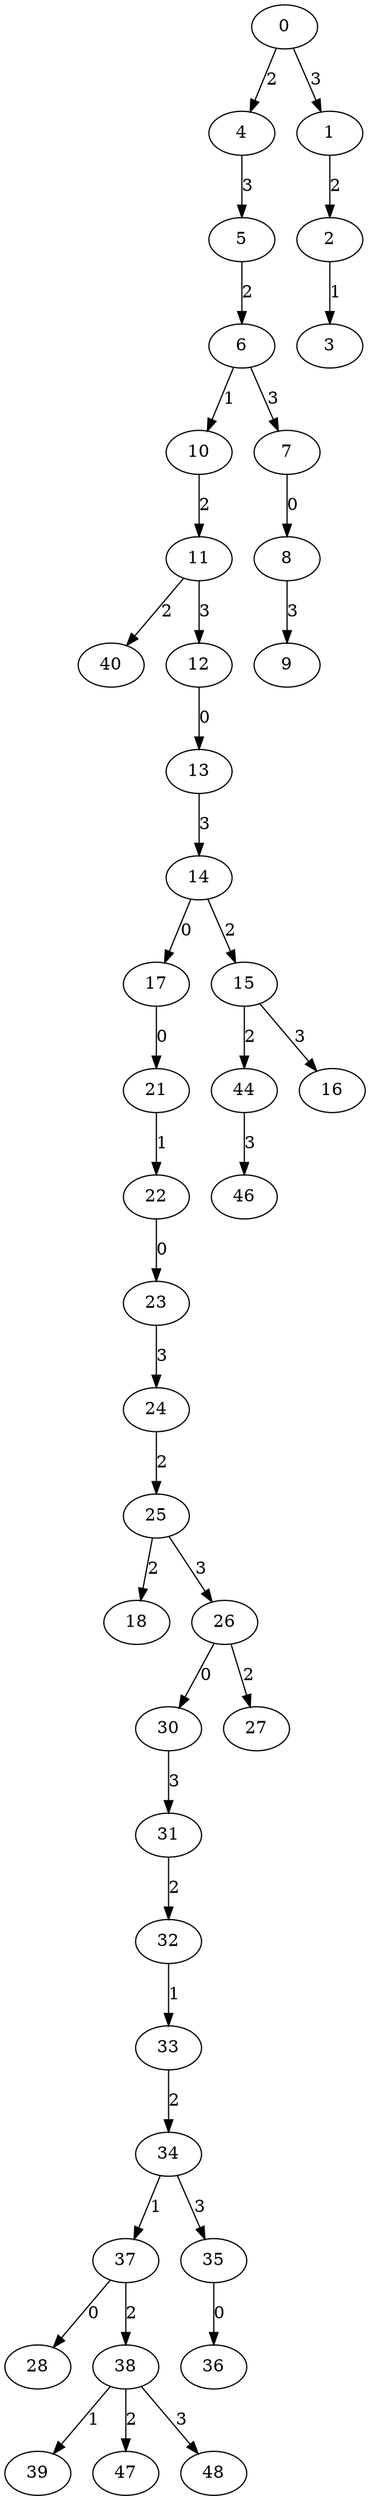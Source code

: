strict digraph tree {
rankdir=TB;
  0 [label="0"];
  4 [label="4"];
  5 [label="5"];
  6 [label="6"];
  10 [label="10"];
  11 [label="11"];
  40 [label="40"];
  12 [label="12"];
  13 [label="13"];
  14 [label="14"];
  17 [label="17"];
  21 [label="21"];
  22 [label="22"];
  23 [label="23"];
  24 [label="24"];
  25 [label="25"];
  18 [label="18"];
  26 [label="26"];
  30 [label="30"];
  31 [label="31"];
  32 [label="32"];
  33 [label="33"];
  34 [label="34"];
  37 [label="37"];
  28 [label="28"];
  38 [label="38"];
  39 [label="39"];
  47 [label="47"];
  48 [label="48"];
  38 -> 39 [label="1"];
  38 -> 47 [label="2"];
  38 -> 48 [label="3"];
  37 -> 28 [label="0"];
  37 -> 38 [label="2"];
  35 [label="35"];
  36 [label="36"];
  35 -> 36 [label="0"];
  34 -> 37 [label="1"];
  34 -> 35 [label="3"];
  33 -> 34 [label="2"];
  32 -> 33 [label="1"];
  31 -> 32 [label="2"];
  30 -> 31 [label="3"];
  27 [label="27"];
  26 -> 30 [label="0"];
  26 -> 27 [label="2"];
  25 -> 18 [label="2"];
  25 -> 26 [label="3"];
  24 -> 25 [label="2"];
  23 -> 24 [label="3"];
  22 -> 23 [label="0"];
  21 -> 22 [label="1"];
  17 -> 21 [label="0"];
  15 [label="15"];
  44 [label="44"];
  46 [label="46"];
  44 -> 46 [label="3"];
  16 [label="16"];
  15 -> 44 [label="2"];
  15 -> 16 [label="3"];
  14 -> 17 [label="0"];
  14 -> 15 [label="2"];
  13 -> 14 [label="3"];
  12 -> 13 [label="0"];
  11 -> 40 [label="2"];
  11 -> 12 [label="3"];
  10 -> 11 [label="2"];
  7 [label="7"];
  8 [label="8"];
  9 [label="9"];
  8 -> 9 [label="3"];
  7 -> 8 [label="0"];
  6 -> 10 [label="1"];
  6 -> 7 [label="3"];
  5 -> 6 [label="2"];
  4 -> 5 [label="3"];
  1 [label="1"];
  2 [label="2"];
  3 [label="3"];
  2 -> 3 [label="1"];
  1 -> 2 [label="2"];
  0 -> 4 [label="2"];
  0 -> 1 [label="3"];
}
